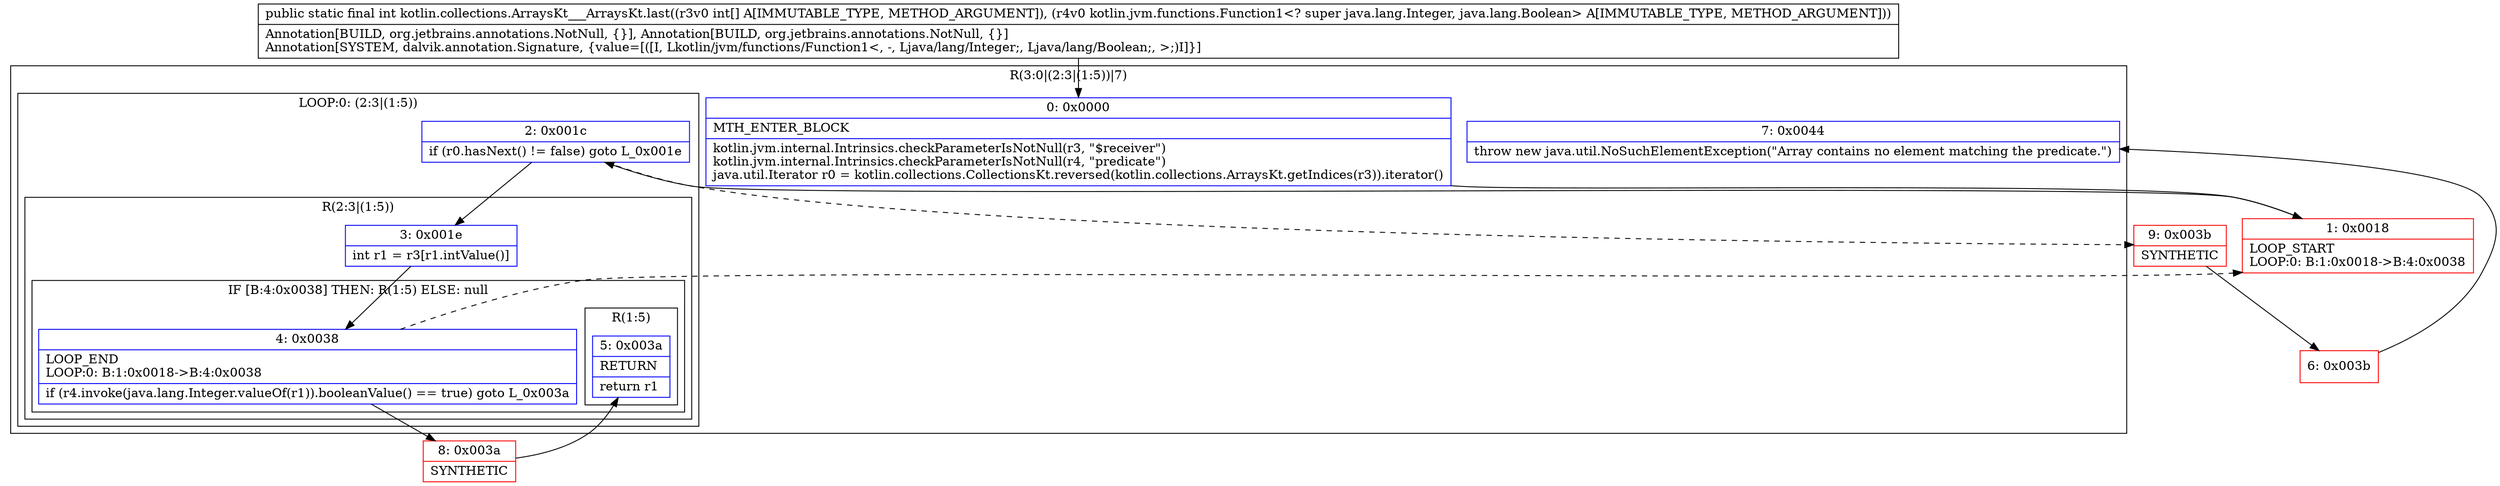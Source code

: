 digraph "CFG forkotlin.collections.ArraysKt___ArraysKt.last([ILkotlin\/jvm\/functions\/Function1;)I" {
subgraph cluster_Region_2035698854 {
label = "R(3:0|(2:3|(1:5))|7)";
node [shape=record,color=blue];
Node_0 [shape=record,label="{0\:\ 0x0000|MTH_ENTER_BLOCK\l|kotlin.jvm.internal.Intrinsics.checkParameterIsNotNull(r3, \"$receiver\")\lkotlin.jvm.internal.Intrinsics.checkParameterIsNotNull(r4, \"predicate\")\ljava.util.Iterator r0 = kotlin.collections.CollectionsKt.reversed(kotlin.collections.ArraysKt.getIndices(r3)).iterator()\l}"];
subgraph cluster_LoopRegion_1019072589 {
label = "LOOP:0: (2:3|(1:5))";
node [shape=record,color=blue];
Node_2 [shape=record,label="{2\:\ 0x001c|if (r0.hasNext() != false) goto L_0x001e\l}"];
subgraph cluster_Region_1847188118 {
label = "R(2:3|(1:5))";
node [shape=record,color=blue];
Node_3 [shape=record,label="{3\:\ 0x001e|int r1 = r3[r1.intValue()]\l}"];
subgraph cluster_IfRegion_908546041 {
label = "IF [B:4:0x0038] THEN: R(1:5) ELSE: null";
node [shape=record,color=blue];
Node_4 [shape=record,label="{4\:\ 0x0038|LOOP_END\lLOOP:0: B:1:0x0018\-\>B:4:0x0038\l|if (r4.invoke(java.lang.Integer.valueOf(r1)).booleanValue() == true) goto L_0x003a\l}"];
subgraph cluster_Region_1649537596 {
label = "R(1:5)";
node [shape=record,color=blue];
Node_5 [shape=record,label="{5\:\ 0x003a|RETURN\l|return r1\l}"];
}
}
}
}
Node_7 [shape=record,label="{7\:\ 0x0044|throw new java.util.NoSuchElementException(\"Array contains no element matching the predicate.\")\l}"];
}
Node_1 [shape=record,color=red,label="{1\:\ 0x0018|LOOP_START\lLOOP:0: B:1:0x0018\-\>B:4:0x0038\l}"];
Node_6 [shape=record,color=red,label="{6\:\ 0x003b}"];
Node_8 [shape=record,color=red,label="{8\:\ 0x003a|SYNTHETIC\l}"];
Node_9 [shape=record,color=red,label="{9\:\ 0x003b|SYNTHETIC\l}"];
MethodNode[shape=record,label="{public static final int kotlin.collections.ArraysKt___ArraysKt.last((r3v0 int[] A[IMMUTABLE_TYPE, METHOD_ARGUMENT]), (r4v0 kotlin.jvm.functions.Function1\<? super java.lang.Integer, java.lang.Boolean\> A[IMMUTABLE_TYPE, METHOD_ARGUMENT]))  | Annotation[BUILD, org.jetbrains.annotations.NotNull, \{\}], Annotation[BUILD, org.jetbrains.annotations.NotNull, \{\}]\lAnnotation[SYSTEM, dalvik.annotation.Signature, \{value=[([I, Lkotlin\/jvm\/functions\/Function1\<, \-, Ljava\/lang\/Integer;, Ljava\/lang\/Boolean;, \>;)I]\}]\l}"];
MethodNode -> Node_0;
Node_0 -> Node_1;
Node_2 -> Node_3;
Node_2 -> Node_9[style=dashed];
Node_3 -> Node_4;
Node_4 -> Node_1[style=dashed];
Node_4 -> Node_8;
Node_1 -> Node_2;
Node_6 -> Node_7;
Node_8 -> Node_5;
Node_9 -> Node_6;
}

